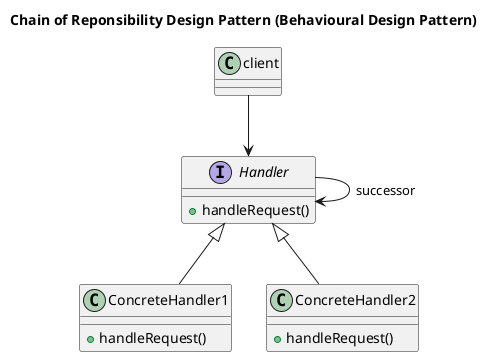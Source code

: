 @startuml
'https://plantuml.com/class-diagram
title Chain of Reponsibility Design Pattern (Behavioural Design Pattern)
class client
{
}
interface Handler
{
+handleRequest()
}

class ConcreteHandler1
{
+handleRequest()
}
class ConcreteHandler2
{
+handleRequest()
}

client --> Handler
Handler --> Handler: successor

Handler <|-- ConcreteHandler1
Handler <|-- ConcreteHandler2


@enduml